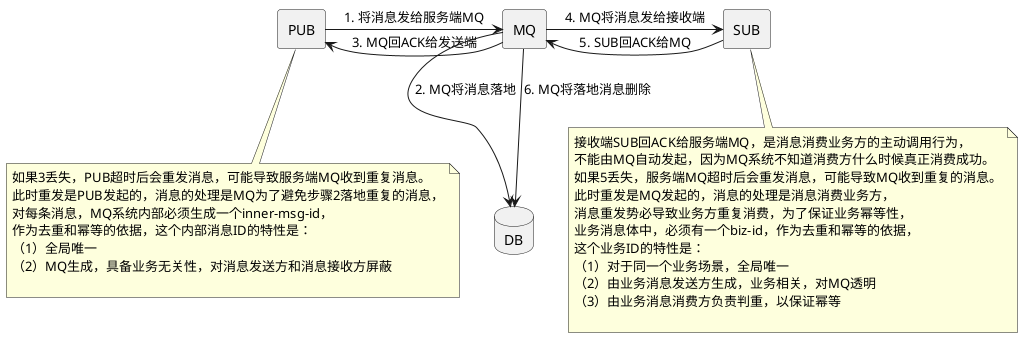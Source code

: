 @startuml

rectangle PUB
rectangle MQ
rectangle SUB
database DB 

PUB -> MQ: "1. 将消息发给服务端MQ"
MQ --> DB: "2. MQ将消息落地"
MQ -> PUB: "3. MQ回ACK给发送端"

note bottom of [PUB]
如果3丢失，PUB超时后会重发消息，可能导致服务端MQ收到重复消息。
此时重发是PUB发起的，消息的处理是MQ为了避免步骤2落地重复的消息，
对每条消息，MQ系统内部必须生成一个inner-msg-id，
作为去重和幂等的依据，这个内部消息ID的特性是：
（1）全局唯一
（2）MQ生成，具备业务无关性，对消息发送方和消息接收方屏蔽

end note

MQ-> SUB: "4. MQ将消息发给接收端"
MQ-->DB: "6. MQ将落地消息删除"
SUB-> MQ: "5. SUB回ACK给MQ"

note bottom of [SUB]
接收端SUB回ACK给服务端MQ，是消息消费业务方的主动调用行为，
不能由MQ自动发起，因为MQ系统不知道消费方什么时候真正消费成功。
如果5丢失，服务端MQ超时后会重发消息，可能导致MQ收到重复的消息。
此时重发是MQ发起的，消息的处理是消息消费业务方，
消息重发势必导致业务方重复消费，为了保证业务幂等性，
业务消息体中，必须有一个biz-id，作为去重和幂等的依据，
这个业务ID的特性是：
（1）对于同一个业务场景，全局唯一
（2）由业务消息发送方生成，业务相关，对MQ透明
（3）由业务消息消费方负责判重，以保证幂等

end note


@enduml